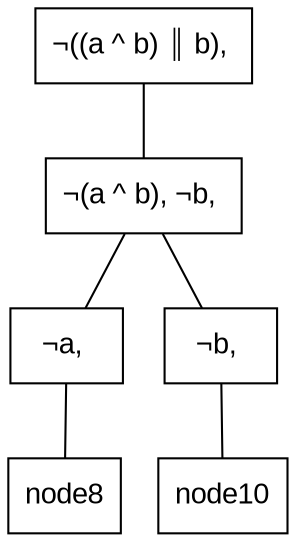 graph logic {
  node [ fontname = "Arial" shape=box ]

node1 -- node2
node1 [label = "¬((a ^ b) ∥ b), "]
node2 -- node4
node2 -- node5
node2 [label = "¬(a ^ b), ¬b, "]
node4 -- node8
node4 [label = "¬a, "]
node5 -- node10
node5 [label = "¬b, "]
}
